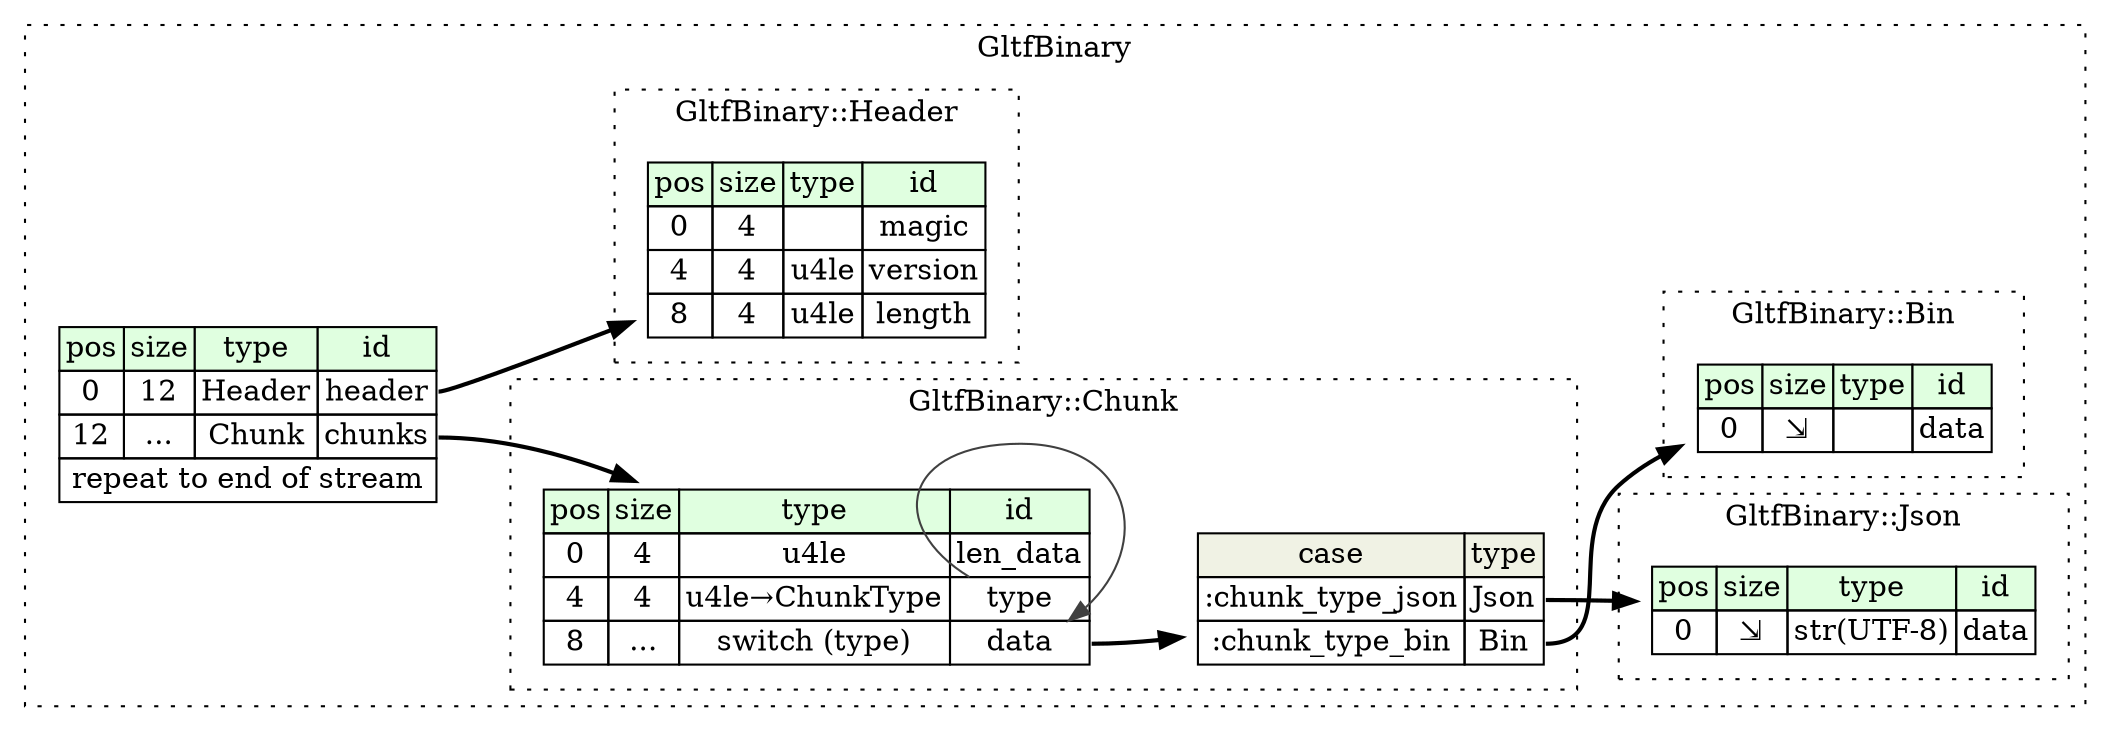 digraph {
	rankdir=LR;
	node [shape=plaintext];
	subgraph cluster__gltf_binary {
		label="GltfBinary";
		graph[style=dotted];

		gltf_binary__seq [label=<<TABLE BORDER="0" CELLBORDER="1" CELLSPACING="0">
			<TR><TD BGCOLOR="#E0FFE0">pos</TD><TD BGCOLOR="#E0FFE0">size</TD><TD BGCOLOR="#E0FFE0">type</TD><TD BGCOLOR="#E0FFE0">id</TD></TR>
			<TR><TD PORT="header_pos">0</TD><TD PORT="header_size">12</TD><TD>Header</TD><TD PORT="header_type">header</TD></TR>
			<TR><TD PORT="chunks_pos">12</TD><TD PORT="chunks_size">...</TD><TD>Chunk</TD><TD PORT="chunks_type">chunks</TD></TR>
			<TR><TD COLSPAN="4" PORT="chunks__repeat">repeat to end of stream</TD></TR>
		</TABLE>>];
		subgraph cluster__header {
			label="GltfBinary::Header";
			graph[style=dotted];

			header__seq [label=<<TABLE BORDER="0" CELLBORDER="1" CELLSPACING="0">
				<TR><TD BGCOLOR="#E0FFE0">pos</TD><TD BGCOLOR="#E0FFE0">size</TD><TD BGCOLOR="#E0FFE0">type</TD><TD BGCOLOR="#E0FFE0">id</TD></TR>
				<TR><TD PORT="magic_pos">0</TD><TD PORT="magic_size">4</TD><TD></TD><TD PORT="magic_type">magic</TD></TR>
				<TR><TD PORT="version_pos">4</TD><TD PORT="version_size">4</TD><TD>u4le</TD><TD PORT="version_type">version</TD></TR>
				<TR><TD PORT="length_pos">8</TD><TD PORT="length_size">4</TD><TD>u4le</TD><TD PORT="length_type">length</TD></TR>
			</TABLE>>];
		}
		subgraph cluster__chunk {
			label="GltfBinary::Chunk";
			graph[style=dotted];

			chunk__seq [label=<<TABLE BORDER="0" CELLBORDER="1" CELLSPACING="0">
				<TR><TD BGCOLOR="#E0FFE0">pos</TD><TD BGCOLOR="#E0FFE0">size</TD><TD BGCOLOR="#E0FFE0">type</TD><TD BGCOLOR="#E0FFE0">id</TD></TR>
				<TR><TD PORT="len_data_pos">0</TD><TD PORT="len_data_size">4</TD><TD>u4le</TD><TD PORT="len_data_type">len_data</TD></TR>
				<TR><TD PORT="type_pos">4</TD><TD PORT="type_size">4</TD><TD>u4le→ChunkType</TD><TD PORT="type_type">type</TD></TR>
				<TR><TD PORT="data_pos">8</TD><TD PORT="data_size">...</TD><TD>switch (type)</TD><TD PORT="data_type">data</TD></TR>
			</TABLE>>];
chunk__seq_data_switch [label=<<TABLE BORDER="0" CELLBORDER="1" CELLSPACING="0">
	<TR><TD BGCOLOR="#F0F2E4">case</TD><TD BGCOLOR="#F0F2E4">type</TD></TR>
	<TR><TD>:chunk_type_json</TD><TD PORT="case0">Json</TD></TR>
	<TR><TD>:chunk_type_bin</TD><TD PORT="case1">Bin</TD></TR>
</TABLE>>];
		}
		subgraph cluster__json {
			label="GltfBinary::Json";
			graph[style=dotted];

			json__seq [label=<<TABLE BORDER="0" CELLBORDER="1" CELLSPACING="0">
				<TR><TD BGCOLOR="#E0FFE0">pos</TD><TD BGCOLOR="#E0FFE0">size</TD><TD BGCOLOR="#E0FFE0">type</TD><TD BGCOLOR="#E0FFE0">id</TD></TR>
				<TR><TD PORT="data_pos">0</TD><TD PORT="data_size">⇲</TD><TD>str(UTF-8)</TD><TD PORT="data_type">data</TD></TR>
			</TABLE>>];
		}
		subgraph cluster__bin {
			label="GltfBinary::Bin";
			graph[style=dotted];

			bin__seq [label=<<TABLE BORDER="0" CELLBORDER="1" CELLSPACING="0">
				<TR><TD BGCOLOR="#E0FFE0">pos</TD><TD BGCOLOR="#E0FFE0">size</TD><TD BGCOLOR="#E0FFE0">type</TD><TD BGCOLOR="#E0FFE0">id</TD></TR>
				<TR><TD PORT="data_pos">0</TD><TD PORT="data_size">⇲</TD><TD></TD><TD PORT="data_type">data</TD></TR>
			</TABLE>>];
		}
	}
	gltf_binary__seq:header_type -> header__seq [style=bold];
	gltf_binary__seq:chunks_type -> chunk__seq [style=bold];
	chunk__seq:data_type -> chunk__seq_data_switch [style=bold];
	chunk__seq_data_switch:case0 -> json__seq [style=bold];
	chunk__seq_data_switch:case1 -> bin__seq [style=bold];
	chunk__seq:type_type -> chunk__seq:data_type [color="#404040"];
}
